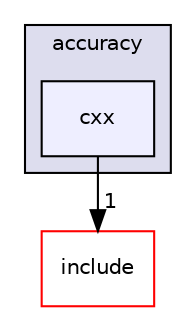 digraph "cxx" {
  compound=true
  node [ fontsize="10", fontname="Helvetica"];
  edge [ labelfontsize="10", labelfontname="Helvetica"];
  subgraph clusterdir_33294208c7568a0faa6459e487c471ac {
    graph [ bgcolor="#ddddee", pencolor="black", label="accuracy" fontname="Helvetica", fontsize="10", URL="dir_33294208c7568a0faa6459e487c471ac.html"]
  dir_e491aba64401993a29ab6a79173422a7 [shape=box, label="cxx", style="filled", fillcolor="#eeeeff", pencolor="black", URL="dir_e491aba64401993a29ab6a79173422a7.html"];
  }
  dir_dc4753f769b8e7e176f108276ab9eccd [shape=box label="include" fillcolor="white" style="filled" color="red" URL="dir_dc4753f769b8e7e176f108276ab9eccd.html"];
  dir_e491aba64401993a29ab6a79173422a7->dir_dc4753f769b8e7e176f108276ab9eccd [headlabel="1", labeldistance=1.5 headhref="dir_000070_000071.html"];
}
